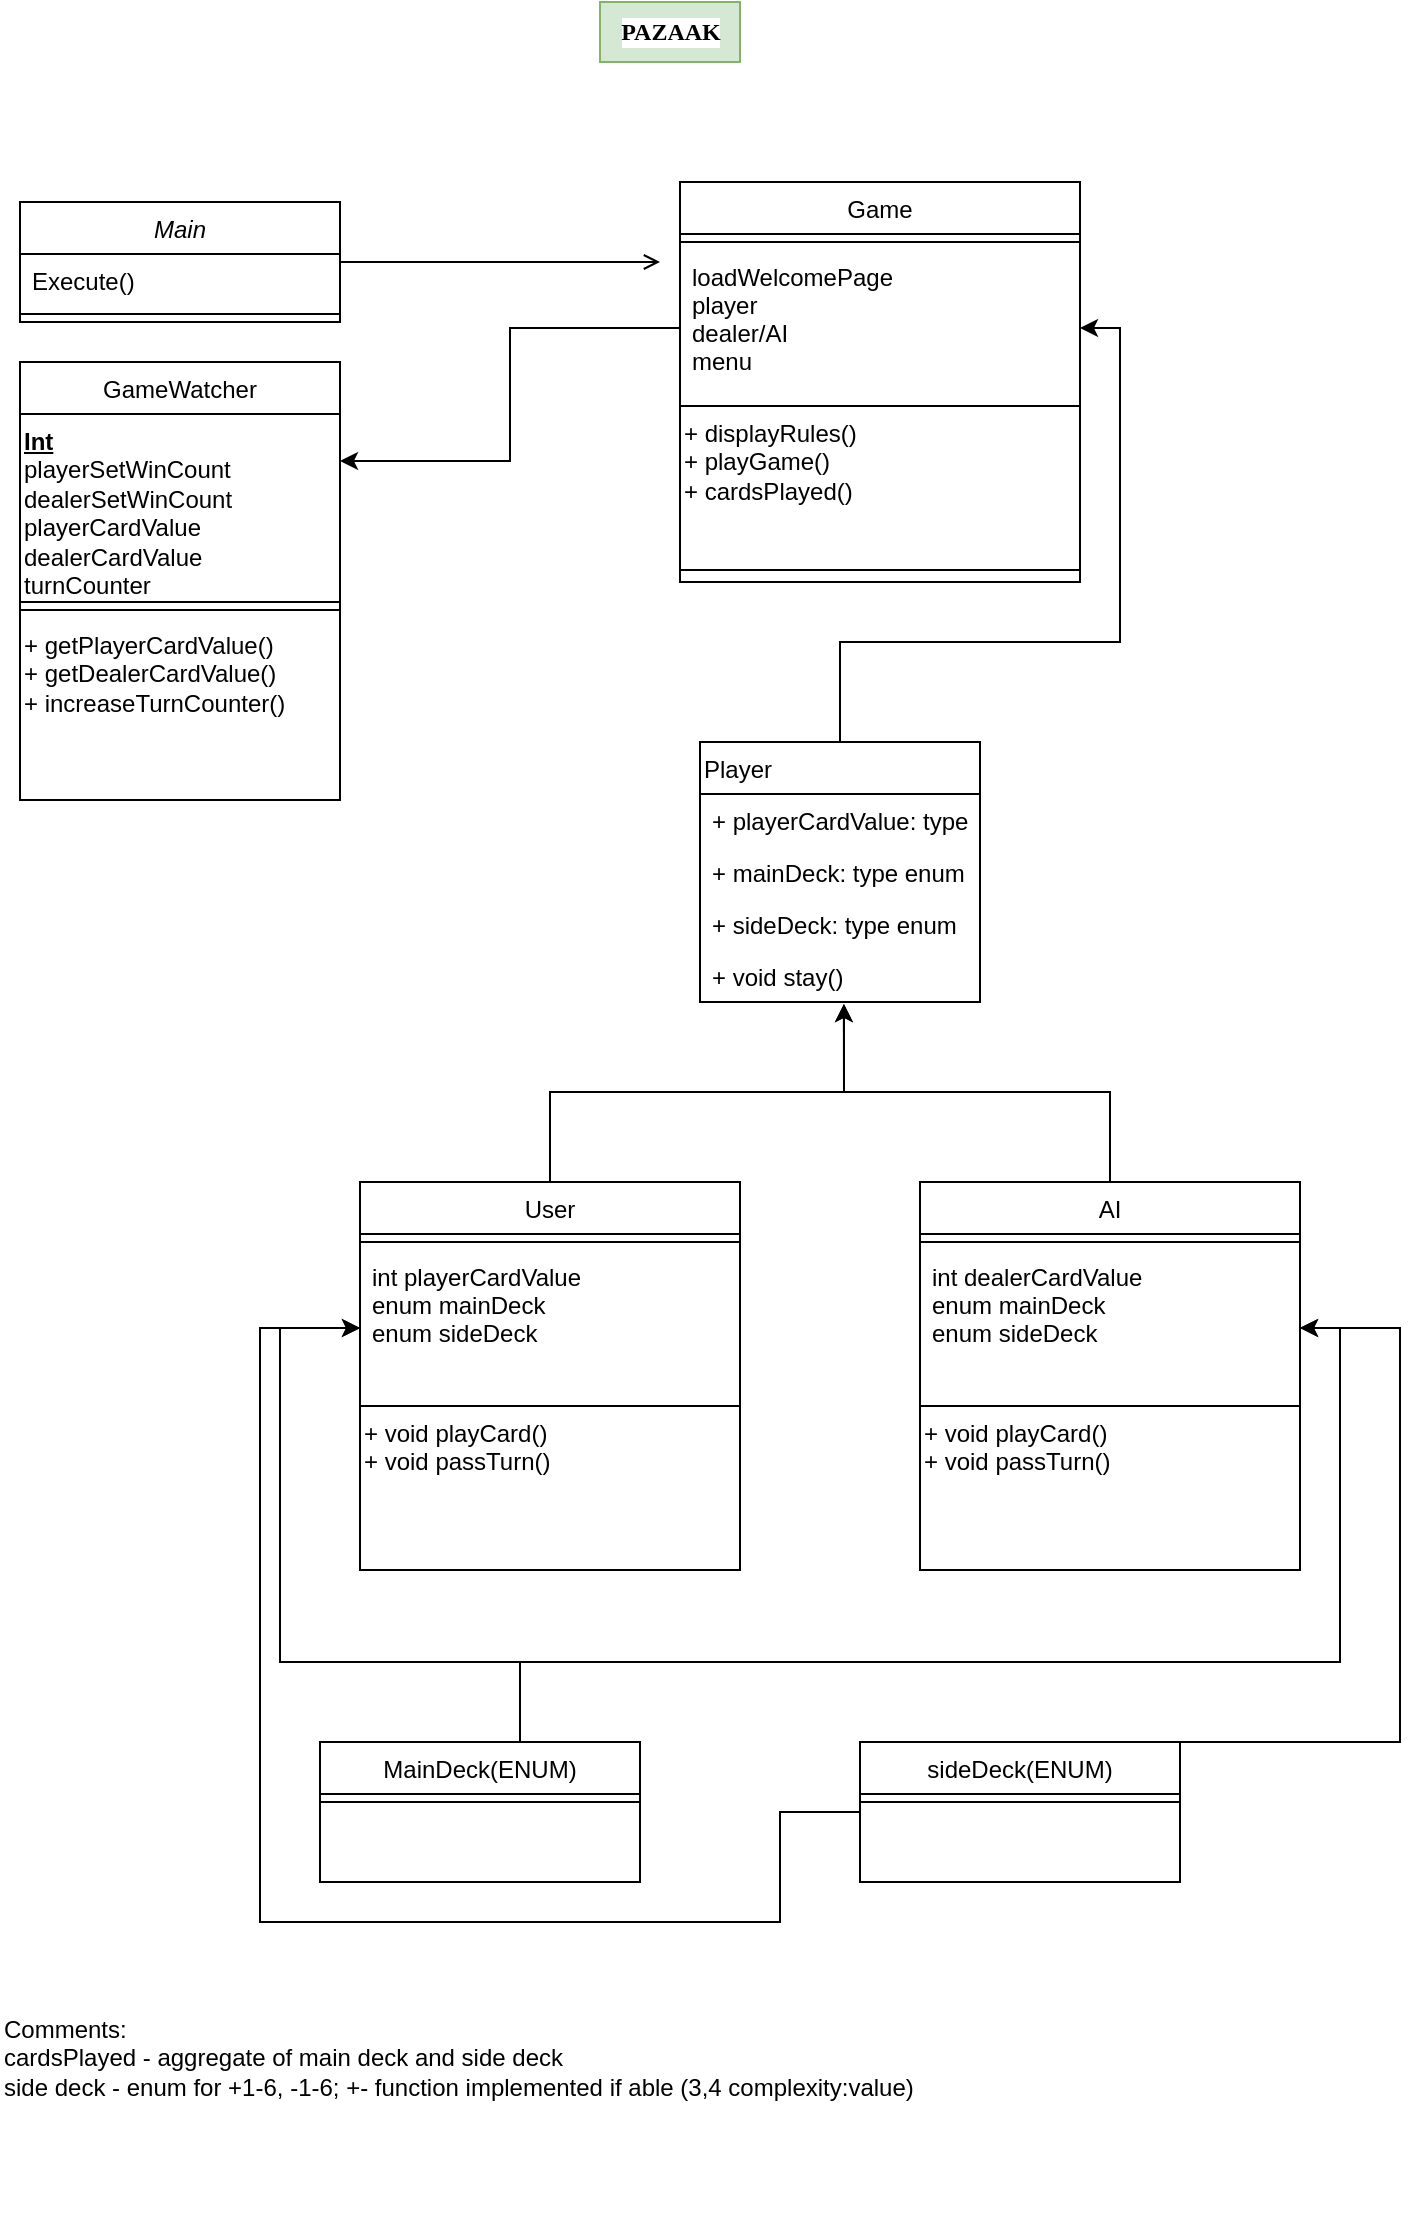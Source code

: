<mxfile version="15.5.4" type="embed" pages="2"><diagram id="C5RBs43oDa-KdzZeNtuy" name="Class_UML"><mxGraphModel dx="1968" dy="626" grid="1" gridSize="10" guides="1" tooltips="1" connect="1" arrows="1" fold="1" page="1" pageScale="1" pageWidth="827" pageHeight="1169" math="0" shadow="0"><root><mxCell id="WIyWlLk6GJQsqaUBKTNV-0"/><mxCell id="WIyWlLk6GJQsqaUBKTNV-1" parent="WIyWlLk6GJQsqaUBKTNV-0"/><mxCell id="zkfFHV4jXpPFQw0GAbJ--0" value="Main" style="swimlane;fontStyle=2;align=center;verticalAlign=top;childLayout=stackLayout;horizontal=1;startSize=26;horizontalStack=0;resizeParent=1;resizeLast=0;collapsible=1;marginBottom=0;rounded=0;shadow=0;strokeWidth=1;" parent="WIyWlLk6GJQsqaUBKTNV-1" vertex="1"><mxGeometry x="-770" y="130" width="160" height="60" as="geometry"><mxRectangle x="230" y="140" width="160" height="26" as="alternateBounds"/></mxGeometry></mxCell><mxCell id="zkfFHV4jXpPFQw0GAbJ--1" value="Execute()" style="text;align=left;verticalAlign=top;spacingLeft=4;spacingRight=4;overflow=hidden;rotatable=0;points=[[0,0.5],[1,0.5]];portConstraint=eastwest;" parent="zkfFHV4jXpPFQw0GAbJ--0" vertex="1"><mxGeometry y="26" width="160" height="26" as="geometry"/></mxCell><mxCell id="zkfFHV4jXpPFQw0GAbJ--4" value="" style="line;html=1;strokeWidth=1;align=left;verticalAlign=middle;spacingTop=-1;spacingLeft=3;spacingRight=3;rotatable=0;labelPosition=right;points=[];portConstraint=eastwest;" parent="zkfFHV4jXpPFQw0GAbJ--0" vertex="1"><mxGeometry y="52" width="160" height="8" as="geometry"/></mxCell><mxCell id="15" style="edgeStyle=orthogonalEdgeStyle;rounded=0;orthogonalLoop=1;jettySize=auto;html=1;entryX=1;entryY=0.5;entryDx=0;entryDy=0;" parent="WIyWlLk6GJQsqaUBKTNV-1" source="zkfFHV4jXpPFQw0GAbJ--6" target="7" edge="1"><mxGeometry relative="1" as="geometry"><Array as="points"><mxPoint x="-520" y="860"/><mxPoint x="-110" y="860"/><mxPoint x="-110" y="693"/></Array></mxGeometry></mxCell><mxCell id="16" style="edgeStyle=orthogonalEdgeStyle;rounded=0;orthogonalLoop=1;jettySize=auto;html=1;entryX=0;entryY=0.5;entryDx=0;entryDy=0;" parent="WIyWlLk6GJQsqaUBKTNV-1" source="zkfFHV4jXpPFQw0GAbJ--6" target="2" edge="1"><mxGeometry relative="1" as="geometry"><Array as="points"><mxPoint x="-520" y="860"/><mxPoint x="-640" y="860"/><mxPoint x="-640" y="693"/></Array></mxGeometry></mxCell><mxCell id="zkfFHV4jXpPFQw0GAbJ--6" value="MainDeck(ENUM)" style="swimlane;fontStyle=0;align=center;verticalAlign=top;childLayout=stackLayout;horizontal=1;startSize=26;horizontalStack=0;resizeParent=1;resizeLast=0;collapsible=1;marginBottom=0;rounded=0;shadow=0;strokeWidth=1;" parent="WIyWlLk6GJQsqaUBKTNV-1" vertex="1"><mxGeometry x="-620" y="900" width="160" height="70" as="geometry"><mxRectangle x="130" y="380" width="160" height="26" as="alternateBounds"/></mxGeometry></mxCell><mxCell id="zkfFHV4jXpPFQw0GAbJ--9" value="" style="line;html=1;strokeWidth=1;align=left;verticalAlign=middle;spacingTop=-1;spacingLeft=3;spacingRight=3;rotatable=0;labelPosition=right;points=[];portConstraint=eastwest;" parent="zkfFHV4jXpPFQw0GAbJ--6" vertex="1"><mxGeometry y="26" width="160" height="8" as="geometry"/></mxCell><mxCell id="zkfFHV4jXpPFQw0GAbJ--13" value="GameWatcher" style="swimlane;fontStyle=0;align=center;verticalAlign=top;childLayout=stackLayout;horizontal=1;startSize=26;horizontalStack=0;resizeParent=1;resizeLast=0;collapsible=1;marginBottom=0;rounded=0;shadow=0;strokeWidth=1;" parent="WIyWlLk6GJQsqaUBKTNV-1" vertex="1"><mxGeometry x="-770" y="210" width="160" height="219" as="geometry"><mxRectangle x="340" y="380" width="170" height="26" as="alternateBounds"/></mxGeometry></mxCell><mxCell id="vvYH67U5vzIOYdkpOUSL-15" value="&lt;b&gt;&lt;u&gt;Int&lt;/u&gt;&lt;/b&gt;&lt;br&gt;playerSetWinCount&lt;br&gt;dealerSetWinCount&lt;br&gt;playerCardValue&lt;br&gt;dealerCardValue&lt;br&gt;turnCounter" style="rounded=0;whiteSpace=wrap;html=1;align=left;verticalAlign=top;" parent="zkfFHV4jXpPFQw0GAbJ--13" vertex="1"><mxGeometry y="26" width="160" height="94" as="geometry"/></mxCell><mxCell id="zkfFHV4jXpPFQw0GAbJ--15" value="" style="line;html=1;strokeWidth=1;align=left;verticalAlign=middle;spacingTop=-1;spacingLeft=3;spacingRight=3;rotatable=0;labelPosition=right;points=[];portConstraint=eastwest;" parent="zkfFHV4jXpPFQw0GAbJ--13" vertex="1"><mxGeometry y="120" width="160" height="8" as="geometry"/></mxCell><mxCell id="14" value="+ getPlayerCardValue()&lt;br&gt;+ getDealerCardValue()&lt;br&gt;+ increaseTurnCounter()" style="text;html=1;align=left;verticalAlign=top;resizable=0;points=[];autosize=1;strokeColor=none;fillColor=none;" parent="zkfFHV4jXpPFQw0GAbJ--13" vertex="1"><mxGeometry y="128" width="160" height="50" as="geometry"/></mxCell><mxCell id="zkfFHV4jXpPFQw0GAbJ--17" value="Game" style="swimlane;fontStyle=0;align=center;verticalAlign=top;childLayout=stackLayout;horizontal=1;startSize=26;horizontalStack=0;resizeParent=1;resizeLast=0;collapsible=1;marginBottom=0;rounded=0;shadow=0;strokeWidth=1;" parent="WIyWlLk6GJQsqaUBKTNV-1" vertex="1"><mxGeometry x="-440" y="120" width="200" height="200" as="geometry"><mxRectangle x="550" y="140" width="160" height="26" as="alternateBounds"/></mxGeometry></mxCell><mxCell id="zkfFHV4jXpPFQw0GAbJ--23" value="" style="line;html=1;strokeWidth=1;align=left;verticalAlign=middle;spacingTop=-1;spacingLeft=3;spacingRight=3;rotatable=0;labelPosition=right;points=[];portConstraint=eastwest;" parent="zkfFHV4jXpPFQw0GAbJ--17" vertex="1"><mxGeometry y="26" width="200" height="8" as="geometry"/></mxCell><mxCell id="zkfFHV4jXpPFQw0GAbJ--22" value="loadWelcomePage&#10;player&#10;dealer/AI&#10;menu&#10;" style="text;align=left;verticalAlign=top;spacingLeft=4;spacingRight=4;overflow=hidden;rotatable=0;points=[[0,0.5],[1,0.5]];portConstraint=eastwest;rounded=0;shadow=0;html=0;" parent="zkfFHV4jXpPFQw0GAbJ--17" vertex="1"><mxGeometry y="34" width="200" height="78" as="geometry"/></mxCell><mxCell id="vvYH67U5vzIOYdkpOUSL-10" value="&lt;span&gt;+ displayRules()&lt;br&gt;&lt;/span&gt;&lt;span&gt;+ playGame()&lt;br&gt;&lt;/span&gt;&lt;span&gt;+ cardsPlayed()&lt;br&gt;&lt;br&gt;&lt;/span&gt;" style="rounded=0;whiteSpace=wrap;html=1;align=left;verticalAlign=top;" parent="zkfFHV4jXpPFQw0GAbJ--17" vertex="1"><mxGeometry y="112" width="200" height="82" as="geometry"/></mxCell><mxCell id="zkfFHV4jXpPFQw0GAbJ--26" value="" style="endArrow=open;shadow=0;strokeWidth=1;rounded=0;endFill=1;edgeStyle=elbowEdgeStyle;elbow=vertical;" parent="WIyWlLk6GJQsqaUBKTNV-1" source="zkfFHV4jXpPFQw0GAbJ--0" edge="1"><mxGeometry x="0.5" y="41" relative="1" as="geometry"><mxPoint x="340" y="192" as="sourcePoint"/><mxPoint x="-450" y="160" as="targetPoint"/><mxPoint x="-40" y="32" as="offset"/></mxGeometry></mxCell><mxCell id="vvYH67U5vzIOYdkpOUSL-17" value="PAZAAK" style="text;html=1;align=center;verticalAlign=middle;resizable=0;points=[];autosize=1;strokeColor=#82b366;fillColor=#d5e8d4;fontFamily=Comic Sans MS;fontStyle=1;labelBackgroundColor=default;" parent="WIyWlLk6GJQsqaUBKTNV-1" vertex="1"><mxGeometry x="-480" y="30" width="70" height="30" as="geometry"/></mxCell><mxCell id="YSl94Wj1flZN9euq4Ff7-31" style="edgeStyle=orthogonalEdgeStyle;rounded=0;orthogonalLoop=1;jettySize=auto;html=1;exitX=0.5;exitY=0;exitDx=0;exitDy=0;entryX=0.514;entryY=1.038;entryDx=0;entryDy=0;entryPerimeter=0;" parent="WIyWlLk6GJQsqaUBKTNV-1" source="0" target="YSl94Wj1flZN9euq4Ff7-38" edge="1"><mxGeometry relative="1" as="geometry"><mxPoint x="-361" y="570" as="targetPoint"/></mxGeometry></mxCell><mxCell id="0" value="User" style="swimlane;fontStyle=0;align=center;verticalAlign=top;childLayout=stackLayout;horizontal=1;startSize=26;horizontalStack=0;resizeParent=1;resizeLast=0;collapsible=1;marginBottom=0;rounded=0;shadow=0;strokeWidth=1;" parent="WIyWlLk6GJQsqaUBKTNV-1" vertex="1"><mxGeometry x="-600" y="620" width="190" height="194" as="geometry"><mxRectangle x="550" y="140" width="160" height="26" as="alternateBounds"/></mxGeometry></mxCell><mxCell id="1" value="" style="line;html=1;strokeWidth=1;align=left;verticalAlign=middle;spacingTop=-1;spacingLeft=3;spacingRight=3;rotatable=0;labelPosition=right;points=[];portConstraint=eastwest;" parent="0" vertex="1"><mxGeometry y="26" width="190" height="8" as="geometry"/></mxCell><mxCell id="2" value="int playerCardValue&#10;enum mainDeck&#10;enum sideDeck" style="text;align=left;verticalAlign=top;spacingLeft=4;spacingRight=4;overflow=hidden;rotatable=0;points=[[0,0.5],[1,0.5]];portConstraint=eastwest;rounded=0;shadow=0;html=0;" parent="0" vertex="1"><mxGeometry y="34" width="190" height="78" as="geometry"/></mxCell><mxCell id="3" value="&lt;span&gt;+ void playCard()&lt;br&gt;+ void passTurn()&lt;br&gt;&lt;/span&gt;" style="rounded=0;whiteSpace=wrap;html=1;align=left;verticalAlign=top;" parent="0" vertex="1"><mxGeometry y="112" width="190" height="82" as="geometry"/></mxCell><mxCell id="YSl94Wj1flZN9euq4Ff7-32" style="edgeStyle=orthogonalEdgeStyle;rounded=0;orthogonalLoop=1;jettySize=auto;html=1;exitX=0.5;exitY=0;exitDx=0;exitDy=0;entryX=0.514;entryY=1.038;entryDx=0;entryDy=0;entryPerimeter=0;" parent="WIyWlLk6GJQsqaUBKTNV-1" source="5" target="YSl94Wj1flZN9euq4Ff7-38" edge="1"><mxGeometry relative="1" as="geometry"><mxPoint x="-330" y="550" as="targetPoint"/></mxGeometry></mxCell><mxCell id="5" value="AI" style="swimlane;fontStyle=0;align=center;verticalAlign=top;childLayout=stackLayout;horizontal=1;startSize=26;horizontalStack=0;resizeParent=1;resizeLast=0;collapsible=1;marginBottom=0;rounded=0;shadow=0;strokeWidth=1;" parent="WIyWlLk6GJQsqaUBKTNV-1" vertex="1"><mxGeometry x="-320" y="620" width="190" height="194" as="geometry"><mxRectangle x="550" y="140" width="160" height="26" as="alternateBounds"/></mxGeometry></mxCell><mxCell id="6" value="" style="line;html=1;strokeWidth=1;align=left;verticalAlign=middle;spacingTop=-1;spacingLeft=3;spacingRight=3;rotatable=0;labelPosition=right;points=[];portConstraint=eastwest;" parent="5" vertex="1"><mxGeometry y="26" width="190" height="8" as="geometry"/></mxCell><mxCell id="7" value="int dealerCardValue&#10;enum mainDeck&#10;enum sideDeck" style="text;align=left;verticalAlign=top;spacingLeft=4;spacingRight=4;overflow=hidden;rotatable=0;points=[[0,0.5],[1,0.5]];portConstraint=eastwest;rounded=0;shadow=0;html=0;" parent="5" vertex="1"><mxGeometry y="34" width="190" height="78" as="geometry"/></mxCell><mxCell id="8" value="&lt;span&gt;+ void playCard()&lt;br&gt;+ void passTurn()&lt;br&gt;&lt;/span&gt;" style="rounded=0;whiteSpace=wrap;html=1;align=left;verticalAlign=top;" parent="5" vertex="1"><mxGeometry y="112" width="190" height="82" as="geometry"/></mxCell><mxCell id="26" style="edgeStyle=orthogonalEdgeStyle;rounded=0;orthogonalLoop=1;jettySize=auto;html=1;exitX=0;exitY=0.5;exitDx=0;exitDy=0;entryX=1;entryY=0.25;entryDx=0;entryDy=0;" parent="WIyWlLk6GJQsqaUBKTNV-1" source="zkfFHV4jXpPFQw0GAbJ--22" target="vvYH67U5vzIOYdkpOUSL-15" edge="1"><mxGeometry relative="1" as="geometry"/></mxCell><mxCell id="YSl94Wj1flZN9euq4Ff7-30" style="edgeStyle=orthogonalEdgeStyle;rounded=0;orthogonalLoop=1;jettySize=auto;html=1;exitX=0.5;exitY=0;exitDx=0;exitDy=0;entryX=1;entryY=0.5;entryDx=0;entryDy=0;" parent="WIyWlLk6GJQsqaUBKTNV-1" source="YSl94Wj1flZN9euq4Ff7-26" target="zkfFHV4jXpPFQw0GAbJ--22" edge="1"><mxGeometry relative="1" as="geometry"><Array as="points"><mxPoint x="-360" y="350"/><mxPoint x="-220" y="350"/><mxPoint x="-220" y="193"/></Array></mxGeometry></mxCell><mxCell id="YSl94Wj1flZN9euq4Ff7-26" value="Player" style="swimlane;fontStyle=0;childLayout=stackLayout;horizontal=1;startSize=26;fillColor=none;horizontalStack=0;resizeParent=1;resizeParentMax=0;resizeLast=0;collapsible=1;marginBottom=0;align=left;verticalAlign=top;" parent="WIyWlLk6GJQsqaUBKTNV-1" vertex="1"><mxGeometry x="-430" y="400" width="140" height="130" as="geometry"/></mxCell><mxCell id="YSl94Wj1flZN9euq4Ff7-27" value="+ playerCardValue: type int" style="text;strokeColor=none;fillColor=none;align=left;verticalAlign=top;spacingLeft=4;spacingRight=4;overflow=hidden;rotatable=0;points=[[0,0.5],[1,0.5]];portConstraint=eastwest;" parent="YSl94Wj1flZN9euq4Ff7-26" vertex="1"><mxGeometry y="26" width="140" height="26" as="geometry"/></mxCell><mxCell id="YSl94Wj1flZN9euq4Ff7-28" value="+ mainDeck: type enum" style="text;strokeColor=none;fillColor=none;align=left;verticalAlign=top;spacingLeft=4;spacingRight=4;overflow=hidden;rotatable=0;points=[[0,0.5],[1,0.5]];portConstraint=eastwest;" parent="YSl94Wj1flZN9euq4Ff7-26" vertex="1"><mxGeometry y="52" width="140" height="26" as="geometry"/></mxCell><mxCell id="YSl94Wj1flZN9euq4Ff7-29" value="+ sideDeck: type enum" style="text;strokeColor=none;fillColor=none;align=left;verticalAlign=top;spacingLeft=4;spacingRight=4;overflow=hidden;rotatable=0;points=[[0,0.5],[1,0.5]];portConstraint=eastwest;" parent="YSl94Wj1flZN9euq4Ff7-26" vertex="1"><mxGeometry y="78" width="140" height="26" as="geometry"/></mxCell><mxCell id="YSl94Wj1flZN9euq4Ff7-38" value="+ void stay()" style="text;strokeColor=none;fillColor=none;align=left;verticalAlign=top;spacingLeft=4;spacingRight=4;overflow=hidden;rotatable=0;points=[[0,0.5],[1,0.5]];portConstraint=eastwest;" parent="YSl94Wj1flZN9euq4Ff7-26" vertex="1"><mxGeometry y="104" width="140" height="26" as="geometry"/></mxCell><mxCell id="YSl94Wj1flZN9euq4Ff7-33" value="Comments:&lt;br&gt;cardsPlayed - aggregate of main deck and side deck&lt;br&gt;side deck - enum for +1-6, -1-6; +- function implemented if able (3,4 complexity:value)" style="text;html=1;strokeColor=none;fillColor=none;align=left;verticalAlign=top;whiteSpace=wrap;rounded=0;" parent="WIyWlLk6GJQsqaUBKTNV-1" vertex="1"><mxGeometry x="-780" y="1030" width="550" height="110" as="geometry"/></mxCell><mxCell id="YSl94Wj1flZN9euq4Ff7-36" style="edgeStyle=orthogonalEdgeStyle;rounded=0;orthogonalLoop=1;jettySize=auto;html=1;exitX=0.5;exitY=0;exitDx=0;exitDy=0;entryX=1;entryY=0.5;entryDx=0;entryDy=0;" parent="WIyWlLk6GJQsqaUBKTNV-1" source="YSl94Wj1flZN9euq4Ff7-34" target="7" edge="1"><mxGeometry relative="1" as="geometry"><Array as="points"><mxPoint x="-80" y="900"/><mxPoint x="-80" y="693"/></Array></mxGeometry></mxCell><mxCell id="YSl94Wj1flZN9euq4Ff7-37" style="edgeStyle=orthogonalEdgeStyle;rounded=0;orthogonalLoop=1;jettySize=auto;html=1;exitX=0;exitY=0.5;exitDx=0;exitDy=0;entryX=0;entryY=0.5;entryDx=0;entryDy=0;" parent="WIyWlLk6GJQsqaUBKTNV-1" source="YSl94Wj1flZN9euq4Ff7-34" target="2" edge="1"><mxGeometry relative="1" as="geometry"><Array as="points"><mxPoint x="-350" y="935"/><mxPoint x="-390" y="935"/><mxPoint x="-390" y="990"/><mxPoint x="-650" y="990"/><mxPoint x="-650" y="693"/></Array></mxGeometry></mxCell><mxCell id="YSl94Wj1flZN9euq4Ff7-34" value="sideDeck(ENUM)" style="swimlane;fontStyle=0;align=center;verticalAlign=top;childLayout=stackLayout;horizontal=1;startSize=26;horizontalStack=0;resizeParent=1;resizeLast=0;collapsible=1;marginBottom=0;rounded=0;shadow=0;strokeWidth=1;" parent="WIyWlLk6GJQsqaUBKTNV-1" vertex="1"><mxGeometry x="-350" y="900" width="160" height="70" as="geometry"><mxRectangle x="130" y="380" width="160" height="26" as="alternateBounds"/></mxGeometry></mxCell><mxCell id="YSl94Wj1flZN9euq4Ff7-35" value="" style="line;html=1;strokeWidth=1;align=left;verticalAlign=middle;spacingTop=-1;spacingLeft=3;spacingRight=3;rotatable=0;labelPosition=right;points=[];portConstraint=eastwest;" parent="YSl94Wj1flZN9euq4Ff7-34" vertex="1"><mxGeometry y="26" width="160" height="8" as="geometry"/></mxCell></root></mxGraphModel></diagram><diagram id="_WQhVR2ugxdD71PHDKNK" name="GUI_LayoutDesign"><mxGraphModel dx="1108" dy="533" grid="1" gridSize="10" guides="1" tooltips="1" connect="1" arrows="1" fold="1" page="1" pageScale="1" pageWidth="850" pageHeight="1100" math="0" shadow="0"><root><mxCell id="rYqySleW040p2ZDFexV8-0"/><mxCell id="rYqySleW040p2ZDFexV8-1" parent="rYqySleW040p2ZDFexV8-0"/><mxCell id="rYqySleW040p2ZDFexV8-5" value="" style="verticalLabelPosition=bottom;verticalAlign=top;html=1;shape=mxgraph.basic.rect;fillColor2=none;strokeWidth=1;size=20;indent=5;" parent="rYqySleW040p2ZDFexV8-1" vertex="1"><mxGeometry x="120" y="80" width="600" height="600" as="geometry"/></mxCell><mxCell id="AaucO9DpkgeCITd05nkU-5" style="edgeStyle=orthogonalEdgeStyle;rounded=0;orthogonalLoop=1;jettySize=auto;html=1;entryX=-0.003;entryY=0.487;entryDx=0;entryDy=0;entryPerimeter=0;" parent="rYqySleW040p2ZDFexV8-1" source="rYqySleW040p2ZDFexV8-6" target="AaucO9DpkgeCITd05nkU-6" edge="1"><mxGeometry relative="1" as="geometry"><mxPoint x="900" y="480" as="targetPoint"/><Array as="points"><mxPoint x="800" y="490"/><mxPoint x="800" y="372"/></Array></mxGeometry></mxCell><mxCell id="rYqySleW040p2ZDFexV8-6" value="Start Game" style="labelPosition=center;verticalLabelPosition=middle;align=center;html=1;shape=mxgraph.basic.button;dx=6;" parent="rYqySleW040p2ZDFexV8-1" vertex="1"><mxGeometry x="320" y="460" width="200" height="60" as="geometry"/></mxCell><mxCell id="AaucO9DpkgeCITd05nkU-0" value="Rules" style="labelPosition=center;verticalLabelPosition=middle;align=center;html=1;shape=mxgraph.basic.button;dx=6;" parent="rYqySleW040p2ZDFexV8-1" vertex="1"><mxGeometry x="320" y="520" width="200" height="60" as="geometry"/></mxCell><mxCell id="AaucO9DpkgeCITd05nkU-1" value="" style="rounded=1;whiteSpace=wrap;html=1;strokeWidth=2;fillWeight=4;hachureGap=8;hachureAngle=45;fillColor=#1ba1e2;sketch=1;align=left;verticalAlign=top;" parent="rYqySleW040p2ZDFexV8-1" vertex="1"><mxGeometry x="120" y="80" width="600" height="300" as="geometry"/></mxCell><mxCell id="AaucO9DpkgeCITd05nkU-2" value="Title Screen" style="text;strokeColor=none;fillColor=none;html=1;fontSize=24;fontStyle=1;verticalAlign=middle;align=center;" parent="rYqySleW040p2ZDFexV8-1" vertex="1"><mxGeometry x="335" y="10" width="170" height="40" as="geometry"/></mxCell><mxCell id="AaucO9DpkgeCITd05nkU-6" value="" style="verticalLabelPosition=bottom;verticalAlign=top;html=1;shape=mxgraph.basic.rect;fillColor2=none;strokeWidth=1;size=20;indent=5;" parent="rYqySleW040p2ZDFexV8-1" vertex="1"><mxGeometry x="1000" y="80" width="600" height="600" as="geometry"/></mxCell><mxCell id="AaucO9DpkgeCITd05nkU-7" value="card&lt;br&gt;1" style="rounded=0;whiteSpace=wrap;html=1;align=center;verticalAlign=top;" parent="rYqySleW040p2ZDFexV8-1" vertex="1"><mxGeometry x="1007" y="88" width="43" height="52" as="geometry"/></mxCell><mxCell id="AaucO9DpkgeCITd05nkU-8" value="card&lt;br&gt;2" style="rounded=0;whiteSpace=wrap;html=1;align=center;verticalAlign=top;" parent="rYqySleW040p2ZDFexV8-1" vertex="1"><mxGeometry x="1050" y="88" width="43" height="52" as="geometry"/></mxCell><mxCell id="AaucO9DpkgeCITd05nkU-9" value="card&lt;br&gt;3" style="rounded=0;whiteSpace=wrap;html=1;align=center;verticalAlign=top;" parent="rYqySleW040p2ZDFexV8-1" vertex="1"><mxGeometry x="1093" y="88" width="43" height="52" as="geometry"/></mxCell><mxCell id="AaucO9DpkgeCITd05nkU-10" value="card&lt;br&gt;4" style="rounded=0;whiteSpace=wrap;html=1;align=center;verticalAlign=top;" parent="rYqySleW040p2ZDFexV8-1" vertex="1"><mxGeometry x="1136" y="88" width="43" height="52" as="geometry"/></mxCell><mxCell id="AaucO9DpkgeCITd05nkU-11" value="card&lt;br&gt;5" style="rounded=0;whiteSpace=wrap;html=1;align=center;verticalAlign=top;" parent="rYqySleW040p2ZDFexV8-1" vertex="1"><mxGeometry x="1179" y="88" width="43" height="52" as="geometry"/></mxCell><mxCell id="AaucO9DpkgeCITd05nkU-12" value="card&lt;br&gt;6" style="rounded=0;whiteSpace=wrap;html=1;align=center;verticalAlign=top;" parent="rYqySleW040p2ZDFexV8-1" vertex="1"><mxGeometry x="1222" y="88" width="43" height="52" as="geometry"/></mxCell><mxCell id="AaucO9DpkgeCITd05nkU-13" value="card&lt;br&gt;-1" style="rounded=0;whiteSpace=wrap;html=1;align=center;verticalAlign=top;" parent="rYqySleW040p2ZDFexV8-1" vertex="1"><mxGeometry x="1007" y="200" width="43" height="52" as="geometry"/></mxCell><mxCell id="AaucO9DpkgeCITd05nkU-14" value="card&lt;br&gt;-2" style="rounded=0;whiteSpace=wrap;html=1;align=center;verticalAlign=top;" parent="rYqySleW040p2ZDFexV8-1" vertex="1"><mxGeometry x="1050" y="200" width="43" height="52" as="geometry"/></mxCell><mxCell id="AaucO9DpkgeCITd05nkU-15" value="card&lt;br&gt;-3" style="rounded=0;whiteSpace=wrap;html=1;align=center;verticalAlign=top;" parent="rYqySleW040p2ZDFexV8-1" vertex="1"><mxGeometry x="1093" y="200" width="43" height="52" as="geometry"/></mxCell><mxCell id="AaucO9DpkgeCITd05nkU-16" value="card&lt;br&gt;-4" style="rounded=0;whiteSpace=wrap;html=1;align=center;verticalAlign=top;" parent="rYqySleW040p2ZDFexV8-1" vertex="1"><mxGeometry x="1136" y="200" width="43" height="52" as="geometry"/></mxCell><mxCell id="AaucO9DpkgeCITd05nkU-17" value="card&lt;br&gt;-5" style="rounded=0;whiteSpace=wrap;html=1;align=center;verticalAlign=top;" parent="rYqySleW040p2ZDFexV8-1" vertex="1"><mxGeometry x="1179" y="200" width="43" height="52" as="geometry"/></mxCell><mxCell id="AaucO9DpkgeCITd05nkU-18" value="card&lt;br&gt;-6" style="rounded=0;whiteSpace=wrap;html=1;align=center;verticalAlign=top;" parent="rYqySleW040p2ZDFexV8-1" vertex="1"><mxGeometry x="1222" y="200" width="43" height="52" as="geometry"/></mxCell><mxCell id="AaucO9DpkgeCITd05nkU-19" value="Chosen cards appear here after selection&lt;br&gt;(chosen cards from left are removed)" style="rounded=0;whiteSpace=wrap;html=1;align=center;verticalAlign=top;" parent="rYqySleW040p2ZDFexV8-1" vertex="1"><mxGeometry x="1320" y="80" width="280" height="520" as="geometry"/></mxCell><mxCell id="AaucO9DpkgeCITd05nkU-20" value="Start Game" style="labelPosition=center;verticalLabelPosition=middle;align=center;html=1;shape=mxgraph.basic.button;dx=6;" parent="rYqySleW040p2ZDFexV8-1" vertex="1"><mxGeometry x="1360" y="610" width="200" height="60" as="geometry"/></mxCell><mxCell id="AaucO9DpkgeCITd05nkU-21" value="card&lt;br&gt;+-1" style="rounded=0;whiteSpace=wrap;html=1;align=center;verticalAlign=top;" parent="rYqySleW040p2ZDFexV8-1" vertex="1"><mxGeometry x="1007" y="300" width="43" height="52" as="geometry"/></mxCell><mxCell id="AaucO9DpkgeCITd05nkU-22" value="card&lt;br&gt;+-2" style="rounded=0;whiteSpace=wrap;html=1;align=center;verticalAlign=top;" parent="rYqySleW040p2ZDFexV8-1" vertex="1"><mxGeometry x="1050" y="300" width="43" height="52" as="geometry"/></mxCell><mxCell id="AaucO9DpkgeCITd05nkU-23" value="card&lt;br&gt;+-3" style="rounded=0;whiteSpace=wrap;html=1;align=center;verticalAlign=top;" parent="rYqySleW040p2ZDFexV8-1" vertex="1"><mxGeometry x="1093" y="300" width="43" height="52" as="geometry"/></mxCell><mxCell id="AaucO9DpkgeCITd05nkU-24" value="card&lt;br&gt;+-4" style="rounded=0;whiteSpace=wrap;html=1;align=center;verticalAlign=top;" parent="rYqySleW040p2ZDFexV8-1" vertex="1"><mxGeometry x="1136" y="300" width="43" height="52" as="geometry"/></mxCell><mxCell id="AaucO9DpkgeCITd05nkU-25" value="card&lt;br&gt;+-5" style="rounded=0;whiteSpace=wrap;html=1;align=center;verticalAlign=top;" parent="rYqySleW040p2ZDFexV8-1" vertex="1"><mxGeometry x="1179" y="300" width="43" height="52" as="geometry"/></mxCell><mxCell id="AaucO9DpkgeCITd05nkU-26" value="card&lt;br&gt;+-6" style="rounded=0;whiteSpace=wrap;html=1;align=center;verticalAlign=top;" parent="rYqySleW040p2ZDFexV8-1" vertex="1"><mxGeometry x="1222" y="300" width="43" height="52" as="geometry"/></mxCell><mxCell id="AaucO9DpkgeCITd05nkU-27" value="(not for initial implementation - //frame.add())" style="text;html=1;strokeColor=none;fillColor=none;align=center;verticalAlign=middle;whiteSpace=wrap;rounded=0;" parent="rYqySleW040p2ZDFexV8-1" vertex="1"><mxGeometry x="1005" y="352" width="260" height="30" as="geometry"/></mxCell><mxCell id="AaucO9DpkgeCITd05nkU-28" value="" style="rounded=0;whiteSpace=wrap;html=1;align=center;verticalAlign=top;fillColor=none;" parent="rYqySleW040p2ZDFexV8-1" vertex="1"><mxGeometry x="1000" y="292" width="280" height="98" as="geometry"/></mxCell><mxCell id="AaucO9DpkgeCITd05nkU-29" value="Side Deck Selection Screen" style="text;strokeColor=none;fillColor=none;html=1;fontSize=24;fontStyle=1;verticalAlign=middle;align=center;" parent="rYqySleW040p2ZDFexV8-1" vertex="1"><mxGeometry x="1130" y="10" width="340" height="40" as="geometry"/></mxCell></root></mxGraphModel></diagram></mxfile>